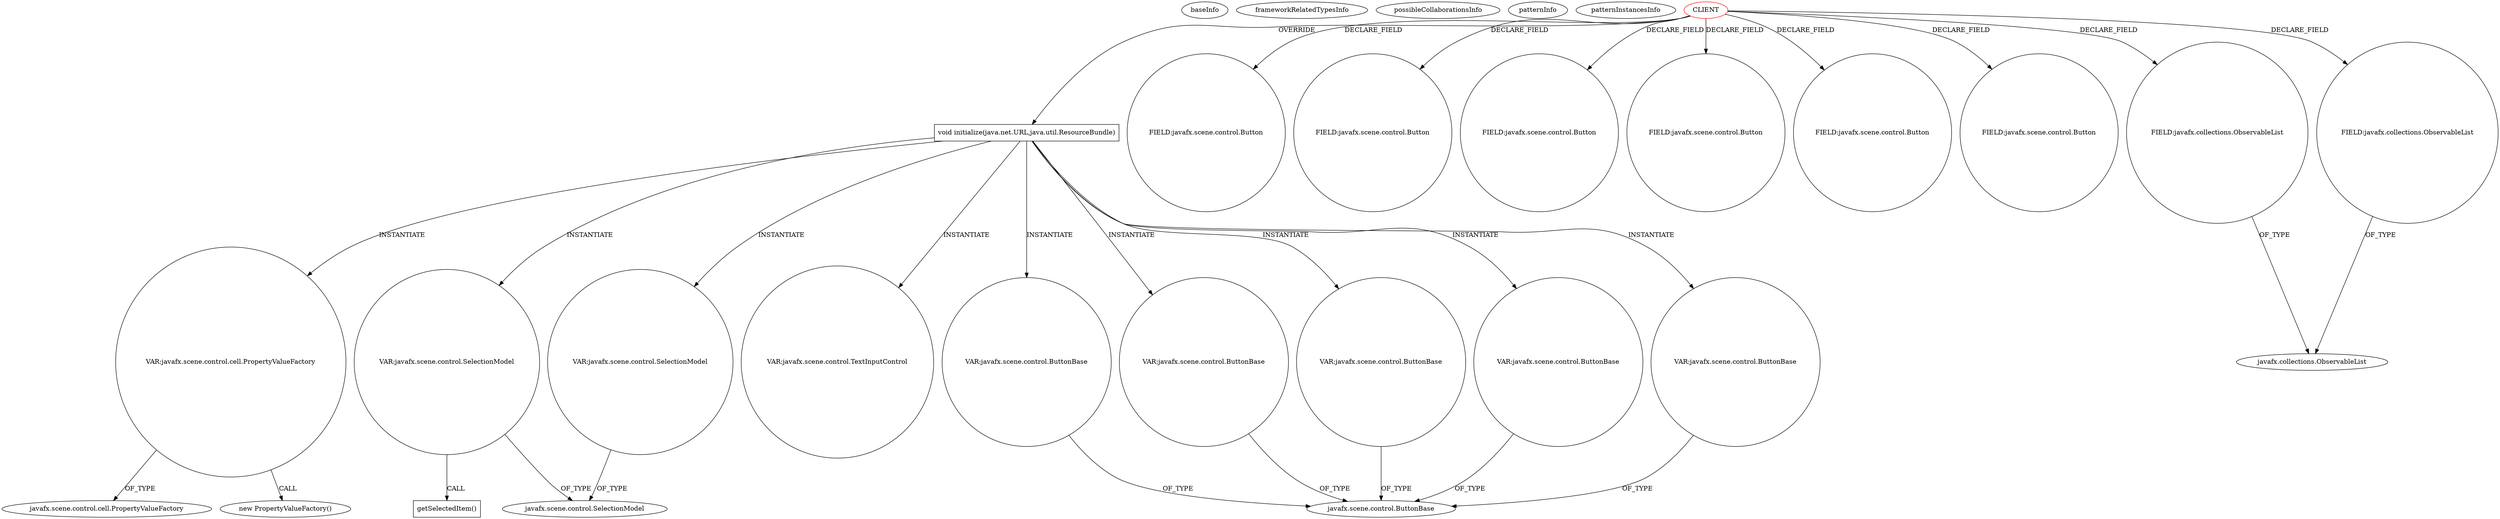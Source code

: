 digraph {
baseInfo[graphId=1614,category="pattern",isAnonymous=false,possibleRelation=false]
frameworkRelatedTypesInfo[]
possibleCollaborationsInfo[]
patternInfo[frequency=2.0,patternRootClient=0]
patternInstancesInfo[0="diogocs1-FPessoais~/diogocs1-FPessoais/FPessoais-master/FinancasPessoais/src/app/controllers/HomeController.java~HomeController~2490",1="crosswords-testEnvironment~/crosswords-testEnvironment/testEnvironment-master/src/GUI/MainController.java~MainController~2315"]
86[label="javafx.scene.control.cell.PropertyValueFactory",vertexType="FRAMEWORK_CLASS_TYPE",isFrameworkType=false]
91[label="VAR:javafx.scene.control.cell.PropertyValueFactory",vertexType="VARIABLE_EXPRESION",isFrameworkType=false,shape=circle]
54[label="void initialize(java.net.URL,java.util.ResourceBundle)",vertexType="OVERRIDING_METHOD_DECLARATION",isFrameworkType=false,shape=box]
0[label="CLIENT",vertexType="ROOT_CLIENT_CLASS_DECLARATION",isFrameworkType=false,color=red]
38[label="FIELD:javafx.scene.control.Button",vertexType="FIELD_DECLARATION",isFrameworkType=false,shape=circle]
14[label="FIELD:javafx.scene.control.Button",vertexType="FIELD_DECLARATION",isFrameworkType=false,shape=circle]
2[label="FIELD:javafx.scene.control.Button",vertexType="FIELD_DECLARATION",isFrameworkType=false,shape=circle]
32[label="FIELD:javafx.scene.control.Button",vertexType="FIELD_DECLARATION",isFrameworkType=false,shape=circle]
44[label="FIELD:javafx.scene.control.Button",vertexType="FIELD_DECLARATION",isFrameworkType=false,shape=circle]
16[label="FIELD:javafx.scene.control.Button",vertexType="FIELD_DECLARATION",isFrameworkType=false,shape=circle]
12[label="FIELD:javafx.collections.ObservableList",vertexType="FIELD_DECLARATION",isFrameworkType=false,shape=circle]
13[label="javafx.collections.ObservableList",vertexType="FRAMEWORK_INTERFACE_TYPE",isFrameworkType=false]
34[label="FIELD:javafx.collections.ObservableList",vertexType="FIELD_DECLARATION",isFrameworkType=false,shape=circle]
301[label="VAR:javafx.scene.control.SelectionModel",vertexType="VARIABLE_EXPRESION",isFrameworkType=false,shape=circle]
302[label="getSelectedItem()",vertexType="INSIDE_CALL",isFrameworkType=false,shape=box]
116[label="javafx.scene.control.SelectionModel",vertexType="FRAMEWORK_CLASS_TYPE",isFrameworkType=false]
114[label="VAR:javafx.scene.control.SelectionModel",vertexType="VARIABLE_EXPRESION",isFrameworkType=false,shape=circle]
90[label="new PropertyValueFactory()",vertexType="CONSTRUCTOR_CALL",isFrameworkType=false]
276[label="VAR:javafx.scene.control.TextInputControl",vertexType="VARIABLE_EXPRESION",isFrameworkType=false,shape=circle]
230[label="VAR:javafx.scene.control.ButtonBase",vertexType="VARIABLE_EXPRESION",isFrameworkType=false,shape=circle]
109[label="javafx.scene.control.ButtonBase",vertexType="FRAMEWORK_CLASS_TYPE",isFrameworkType=false]
244[label="VAR:javafx.scene.control.ButtonBase",vertexType="VARIABLE_EXPRESION",isFrameworkType=false,shape=circle]
192[label="VAR:javafx.scene.control.ButtonBase",vertexType="VARIABLE_EXPRESION",isFrameworkType=false,shape=circle]
107[label="VAR:javafx.scene.control.ButtonBase",vertexType="VARIABLE_EXPRESION",isFrameworkType=false,shape=circle]
294[label="VAR:javafx.scene.control.ButtonBase",vertexType="VARIABLE_EXPRESION",isFrameworkType=false,shape=circle]
34->13[label="OF_TYPE"]
54->244[label="INSTANTIATE"]
54->114[label="INSTANTIATE"]
91->90[label="CALL"]
114->116[label="OF_TYPE"]
91->86[label="OF_TYPE"]
230->109[label="OF_TYPE"]
54->107[label="INSTANTIATE"]
294->109[label="OF_TYPE"]
54->294[label="INSTANTIATE"]
54->301[label="INSTANTIATE"]
107->109[label="OF_TYPE"]
301->116[label="OF_TYPE"]
0->54[label="OVERRIDE"]
192->109[label="OF_TYPE"]
54->192[label="INSTANTIATE"]
0->2[label="DECLARE_FIELD"]
54->230[label="INSTANTIATE"]
0->34[label="DECLARE_FIELD"]
12->13[label="OF_TYPE"]
0->32[label="DECLARE_FIELD"]
0->14[label="DECLARE_FIELD"]
0->44[label="DECLARE_FIELD"]
301->302[label="CALL"]
54->91[label="INSTANTIATE"]
0->38[label="DECLARE_FIELD"]
54->276[label="INSTANTIATE"]
0->16[label="DECLARE_FIELD"]
244->109[label="OF_TYPE"]
0->12[label="DECLARE_FIELD"]
}
